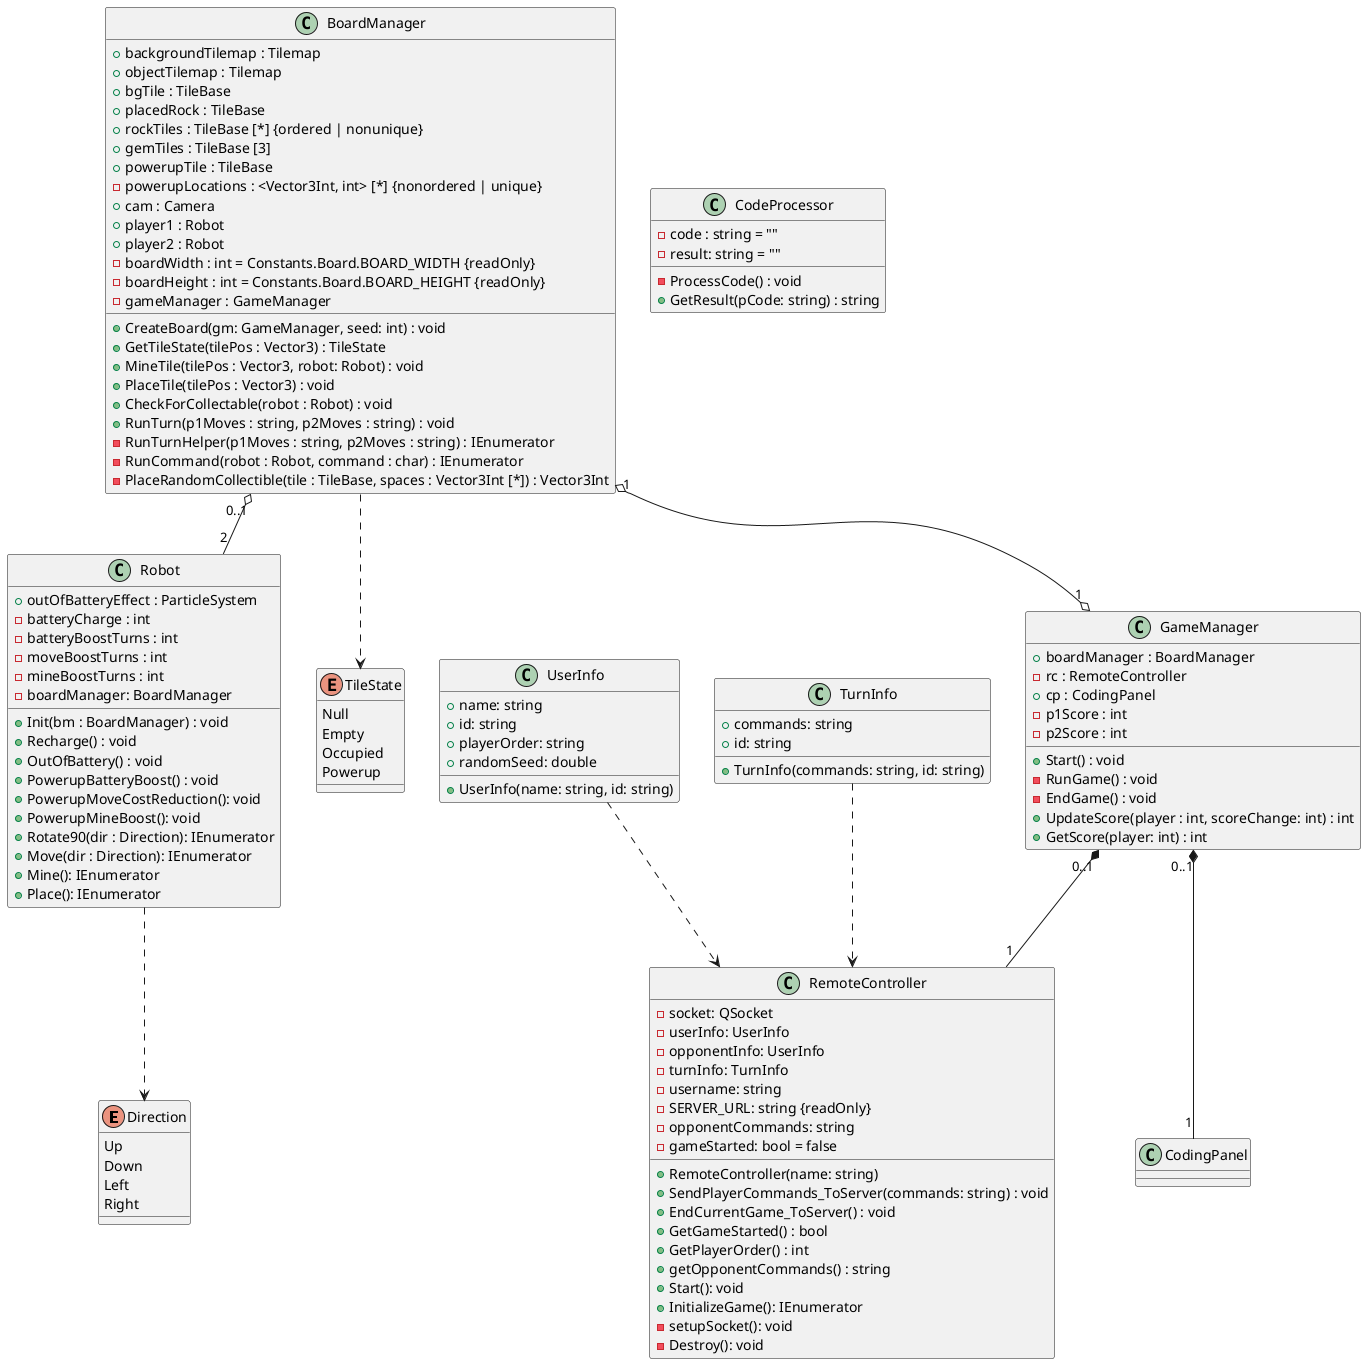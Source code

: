 @startuml robot_movement

' Robot

enum Direction {
    Up
    Down
    Left
    Right
}
Robot ..> Direction

' also implements MonoBehaviour
class Robot {
    + outOfBatteryEffect : ParticleSystem
    - batteryCharge : int
    - batteryBoostTurns : int
    - moveBoostTurns : int
    - mineBoostTurns : int
    - boardManager: BoardManager
    + Init(bm : BoardManager) : void
    + Recharge() : void
    + OutOfBattery() : void
    + PowerupBatteryBoost() : void
    + PowerupMoveCostReduction(): void
    + PowerupMineBoost(): void
    + Rotate90(dir : Direction): IEnumerator
    + Move(dir : Direction): IEnumerator
    + Mine(): IEnumerator
    + Place(): IEnumerator
}

' BoardManager

enum TileState {
    Null
    Empty
    Occupied
    Powerup
}
BoardManager ..> TileState

' also implements MonoBehaviour
class BoardManager {
    + backgroundTilemap : Tilemap
    + objectTilemap : Tilemap
    + bgTile : TileBase
    + placedRock : TileBase
    + rockTiles : TileBase [*] {ordered | nonunique}
    + gemTiles : TileBase [3]
    + powerupTile : TileBase
    - powerupLocations : <Vector3Int, int> [*] {nonordered | unique}
    + cam : Camera
    + player1 : Robot
    + player2 : Robot
    - boardWidth : int = Constants.Board.BOARD_WIDTH {readOnly}
    - boardHeight : int = Constants.Board.BOARD_HEIGHT {readOnly}
    - gameManager : GameManager
    + CreateBoard(gm: GameManager, seed: int) : void
    + GetTileState(tilePos : Vector3) : TileState
    + MineTile(tilePos : Vector3, robot: Robot) : void
    + PlaceTile(tilePos : Vector3) : void
    + CheckForCollectable(robot : Robot) : void
    + RunTurn(p1Moves : string, p2Moves : string) : void
    - RunTurnHelper(p1Moves : string, p2Moves : string) : IEnumerator
    - RunCommand(robot : Robot, command : char) : IEnumerator
    - PlaceRandomCollectible(tile : TileBase, spaces : Vector3Int [*]) : Vector3Int
}
BoardManager "0..1" o-- "2" Robot
BoardManager "1" o--o "1" GameManager

' GameManager

' also implements MonoBehaviour
class GameManager {
    + boardManager : BoardManager
    - rc : RemoteController
    + cp : CodingPanel
    - p1Score : int
    - p2Score : int
    + Start() : void
    - RunGame() : void
    - EndGame() : void
    + UpdateScore(player : int, scoreChange: int) : int
    + GetScore(player: int) : int
}
GameManager "0..1" *-- "1" RemoteController
GameManager "0..1" *-- "1" CodingPanel

' CodeProcessor

class CodeProcessor {
    - code : string = ""
    - result: string = ""
    - ProcessCode() : void
    + GetResult(pCode: string) : string
}

' Remote Info Classes

class UserInfo {
    + name: string
    + id: string
    + playerOrder: string
    + randomSeed: double
    + UserInfo(name: string, id: string)
}
UserInfo ..> RemoteController

class TurnInfo {
    + commands: string
    + id: string
    + TurnInfo(commands: string, id: string)
}
TurnInfo ..> RemoteController

' RemoteController

class RemoteController {
    - socket: QSocket
    - userInfo: UserInfo
    - opponentInfo: UserInfo
    - turnInfo: TurnInfo
    - username: string
    - SERVER_URL: string {readOnly}
    - opponentCommands: string
    - gameStarted: bool = false
    + RemoteController(name: string)
    + SendPlayerCommands_ToServer(commands: string) : void
    + EndCurrentGame_ToServer() : void
    + GetGameStarted() : bool
    + GetPlayerOrder() : int
    + getOpponentCommands() : string
    + Start(): void
    + InitializeGame(): IEnumerator
    - setupSocket(): void
    - Destroy(): void
}

@enduml
